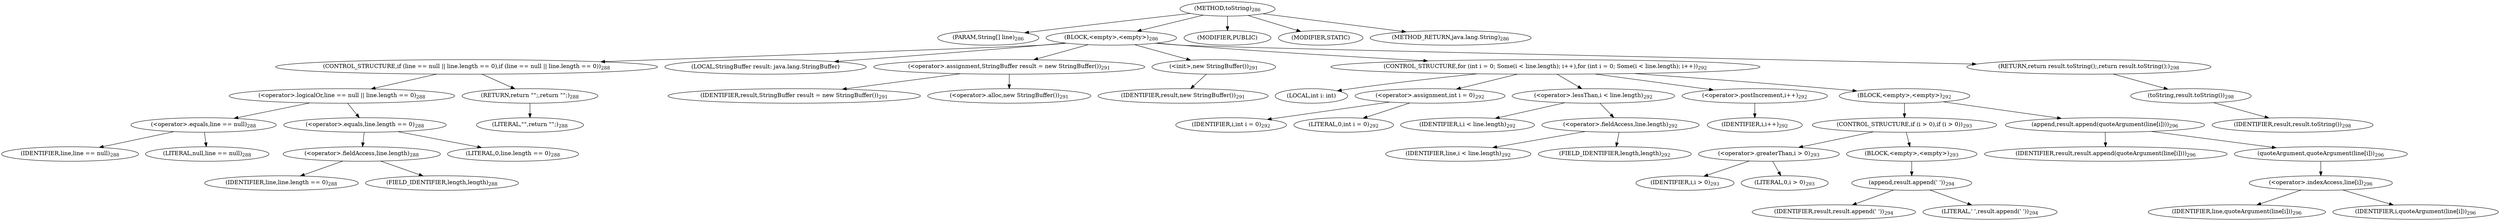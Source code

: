 digraph "toString" {  
"600" [label = <(METHOD,toString)<SUB>286</SUB>> ]
"601" [label = <(PARAM,String[] line)<SUB>286</SUB>> ]
"602" [label = <(BLOCK,&lt;empty&gt;,&lt;empty&gt;)<SUB>286</SUB>> ]
"603" [label = <(CONTROL_STRUCTURE,if (line == null || line.length == 0),if (line == null || line.length == 0))<SUB>288</SUB>> ]
"604" [label = <(&lt;operator&gt;.logicalOr,line == null || line.length == 0)<SUB>288</SUB>> ]
"605" [label = <(&lt;operator&gt;.equals,line == null)<SUB>288</SUB>> ]
"606" [label = <(IDENTIFIER,line,line == null)<SUB>288</SUB>> ]
"607" [label = <(LITERAL,null,line == null)<SUB>288</SUB>> ]
"608" [label = <(&lt;operator&gt;.equals,line.length == 0)<SUB>288</SUB>> ]
"609" [label = <(&lt;operator&gt;.fieldAccess,line.length)<SUB>288</SUB>> ]
"610" [label = <(IDENTIFIER,line,line.length == 0)<SUB>288</SUB>> ]
"611" [label = <(FIELD_IDENTIFIER,length,length)<SUB>288</SUB>> ]
"612" [label = <(LITERAL,0,line.length == 0)<SUB>288</SUB>> ]
"613" [label = <(RETURN,return &quot;&quot;;,return &quot;&quot;;)<SUB>288</SUB>> ]
"614" [label = <(LITERAL,&quot;&quot;,return &quot;&quot;;)<SUB>288</SUB>> ]
"55" [label = <(LOCAL,StringBuffer result: java.lang.StringBuffer)> ]
"615" [label = <(&lt;operator&gt;.assignment,StringBuffer result = new StringBuffer())<SUB>291</SUB>> ]
"616" [label = <(IDENTIFIER,result,StringBuffer result = new StringBuffer())<SUB>291</SUB>> ]
"617" [label = <(&lt;operator&gt;.alloc,new StringBuffer())<SUB>291</SUB>> ]
"618" [label = <(&lt;init&gt;,new StringBuffer())<SUB>291</SUB>> ]
"54" [label = <(IDENTIFIER,result,new StringBuffer())<SUB>291</SUB>> ]
"619" [label = <(CONTROL_STRUCTURE,for (int i = 0; Some(i &lt; line.length); i++),for (int i = 0; Some(i &lt; line.length); i++))<SUB>292</SUB>> ]
"620" [label = <(LOCAL,int i: int)> ]
"621" [label = <(&lt;operator&gt;.assignment,int i = 0)<SUB>292</SUB>> ]
"622" [label = <(IDENTIFIER,i,int i = 0)<SUB>292</SUB>> ]
"623" [label = <(LITERAL,0,int i = 0)<SUB>292</SUB>> ]
"624" [label = <(&lt;operator&gt;.lessThan,i &lt; line.length)<SUB>292</SUB>> ]
"625" [label = <(IDENTIFIER,i,i &lt; line.length)<SUB>292</SUB>> ]
"626" [label = <(&lt;operator&gt;.fieldAccess,line.length)<SUB>292</SUB>> ]
"627" [label = <(IDENTIFIER,line,i &lt; line.length)<SUB>292</SUB>> ]
"628" [label = <(FIELD_IDENTIFIER,length,length)<SUB>292</SUB>> ]
"629" [label = <(&lt;operator&gt;.postIncrement,i++)<SUB>292</SUB>> ]
"630" [label = <(IDENTIFIER,i,i++)<SUB>292</SUB>> ]
"631" [label = <(BLOCK,&lt;empty&gt;,&lt;empty&gt;)<SUB>292</SUB>> ]
"632" [label = <(CONTROL_STRUCTURE,if (i &gt; 0),if (i &gt; 0))<SUB>293</SUB>> ]
"633" [label = <(&lt;operator&gt;.greaterThan,i &gt; 0)<SUB>293</SUB>> ]
"634" [label = <(IDENTIFIER,i,i &gt; 0)<SUB>293</SUB>> ]
"635" [label = <(LITERAL,0,i &gt; 0)<SUB>293</SUB>> ]
"636" [label = <(BLOCK,&lt;empty&gt;,&lt;empty&gt;)<SUB>293</SUB>> ]
"637" [label = <(append,result.append(' '))<SUB>294</SUB>> ]
"638" [label = <(IDENTIFIER,result,result.append(' '))<SUB>294</SUB>> ]
"639" [label = <(LITERAL,' ',result.append(' '))<SUB>294</SUB>> ]
"640" [label = <(append,result.append(quoteArgument(line[i])))<SUB>296</SUB>> ]
"641" [label = <(IDENTIFIER,result,result.append(quoteArgument(line[i])))<SUB>296</SUB>> ]
"642" [label = <(quoteArgument,quoteArgument(line[i]))<SUB>296</SUB>> ]
"643" [label = <(&lt;operator&gt;.indexAccess,line[i])<SUB>296</SUB>> ]
"644" [label = <(IDENTIFIER,line,quoteArgument(line[i]))<SUB>296</SUB>> ]
"645" [label = <(IDENTIFIER,i,quoteArgument(line[i]))<SUB>296</SUB>> ]
"646" [label = <(RETURN,return result.toString();,return result.toString();)<SUB>298</SUB>> ]
"647" [label = <(toString,result.toString())<SUB>298</SUB>> ]
"648" [label = <(IDENTIFIER,result,result.toString())<SUB>298</SUB>> ]
"649" [label = <(MODIFIER,PUBLIC)> ]
"650" [label = <(MODIFIER,STATIC)> ]
"651" [label = <(METHOD_RETURN,java.lang.String)<SUB>286</SUB>> ]
  "600" -> "601" 
  "600" -> "602" 
  "600" -> "649" 
  "600" -> "650" 
  "600" -> "651" 
  "602" -> "603" 
  "602" -> "55" 
  "602" -> "615" 
  "602" -> "618" 
  "602" -> "619" 
  "602" -> "646" 
  "603" -> "604" 
  "603" -> "613" 
  "604" -> "605" 
  "604" -> "608" 
  "605" -> "606" 
  "605" -> "607" 
  "608" -> "609" 
  "608" -> "612" 
  "609" -> "610" 
  "609" -> "611" 
  "613" -> "614" 
  "615" -> "616" 
  "615" -> "617" 
  "618" -> "54" 
  "619" -> "620" 
  "619" -> "621" 
  "619" -> "624" 
  "619" -> "629" 
  "619" -> "631" 
  "621" -> "622" 
  "621" -> "623" 
  "624" -> "625" 
  "624" -> "626" 
  "626" -> "627" 
  "626" -> "628" 
  "629" -> "630" 
  "631" -> "632" 
  "631" -> "640" 
  "632" -> "633" 
  "632" -> "636" 
  "633" -> "634" 
  "633" -> "635" 
  "636" -> "637" 
  "637" -> "638" 
  "637" -> "639" 
  "640" -> "641" 
  "640" -> "642" 
  "642" -> "643" 
  "643" -> "644" 
  "643" -> "645" 
  "646" -> "647" 
  "647" -> "648" 
}
